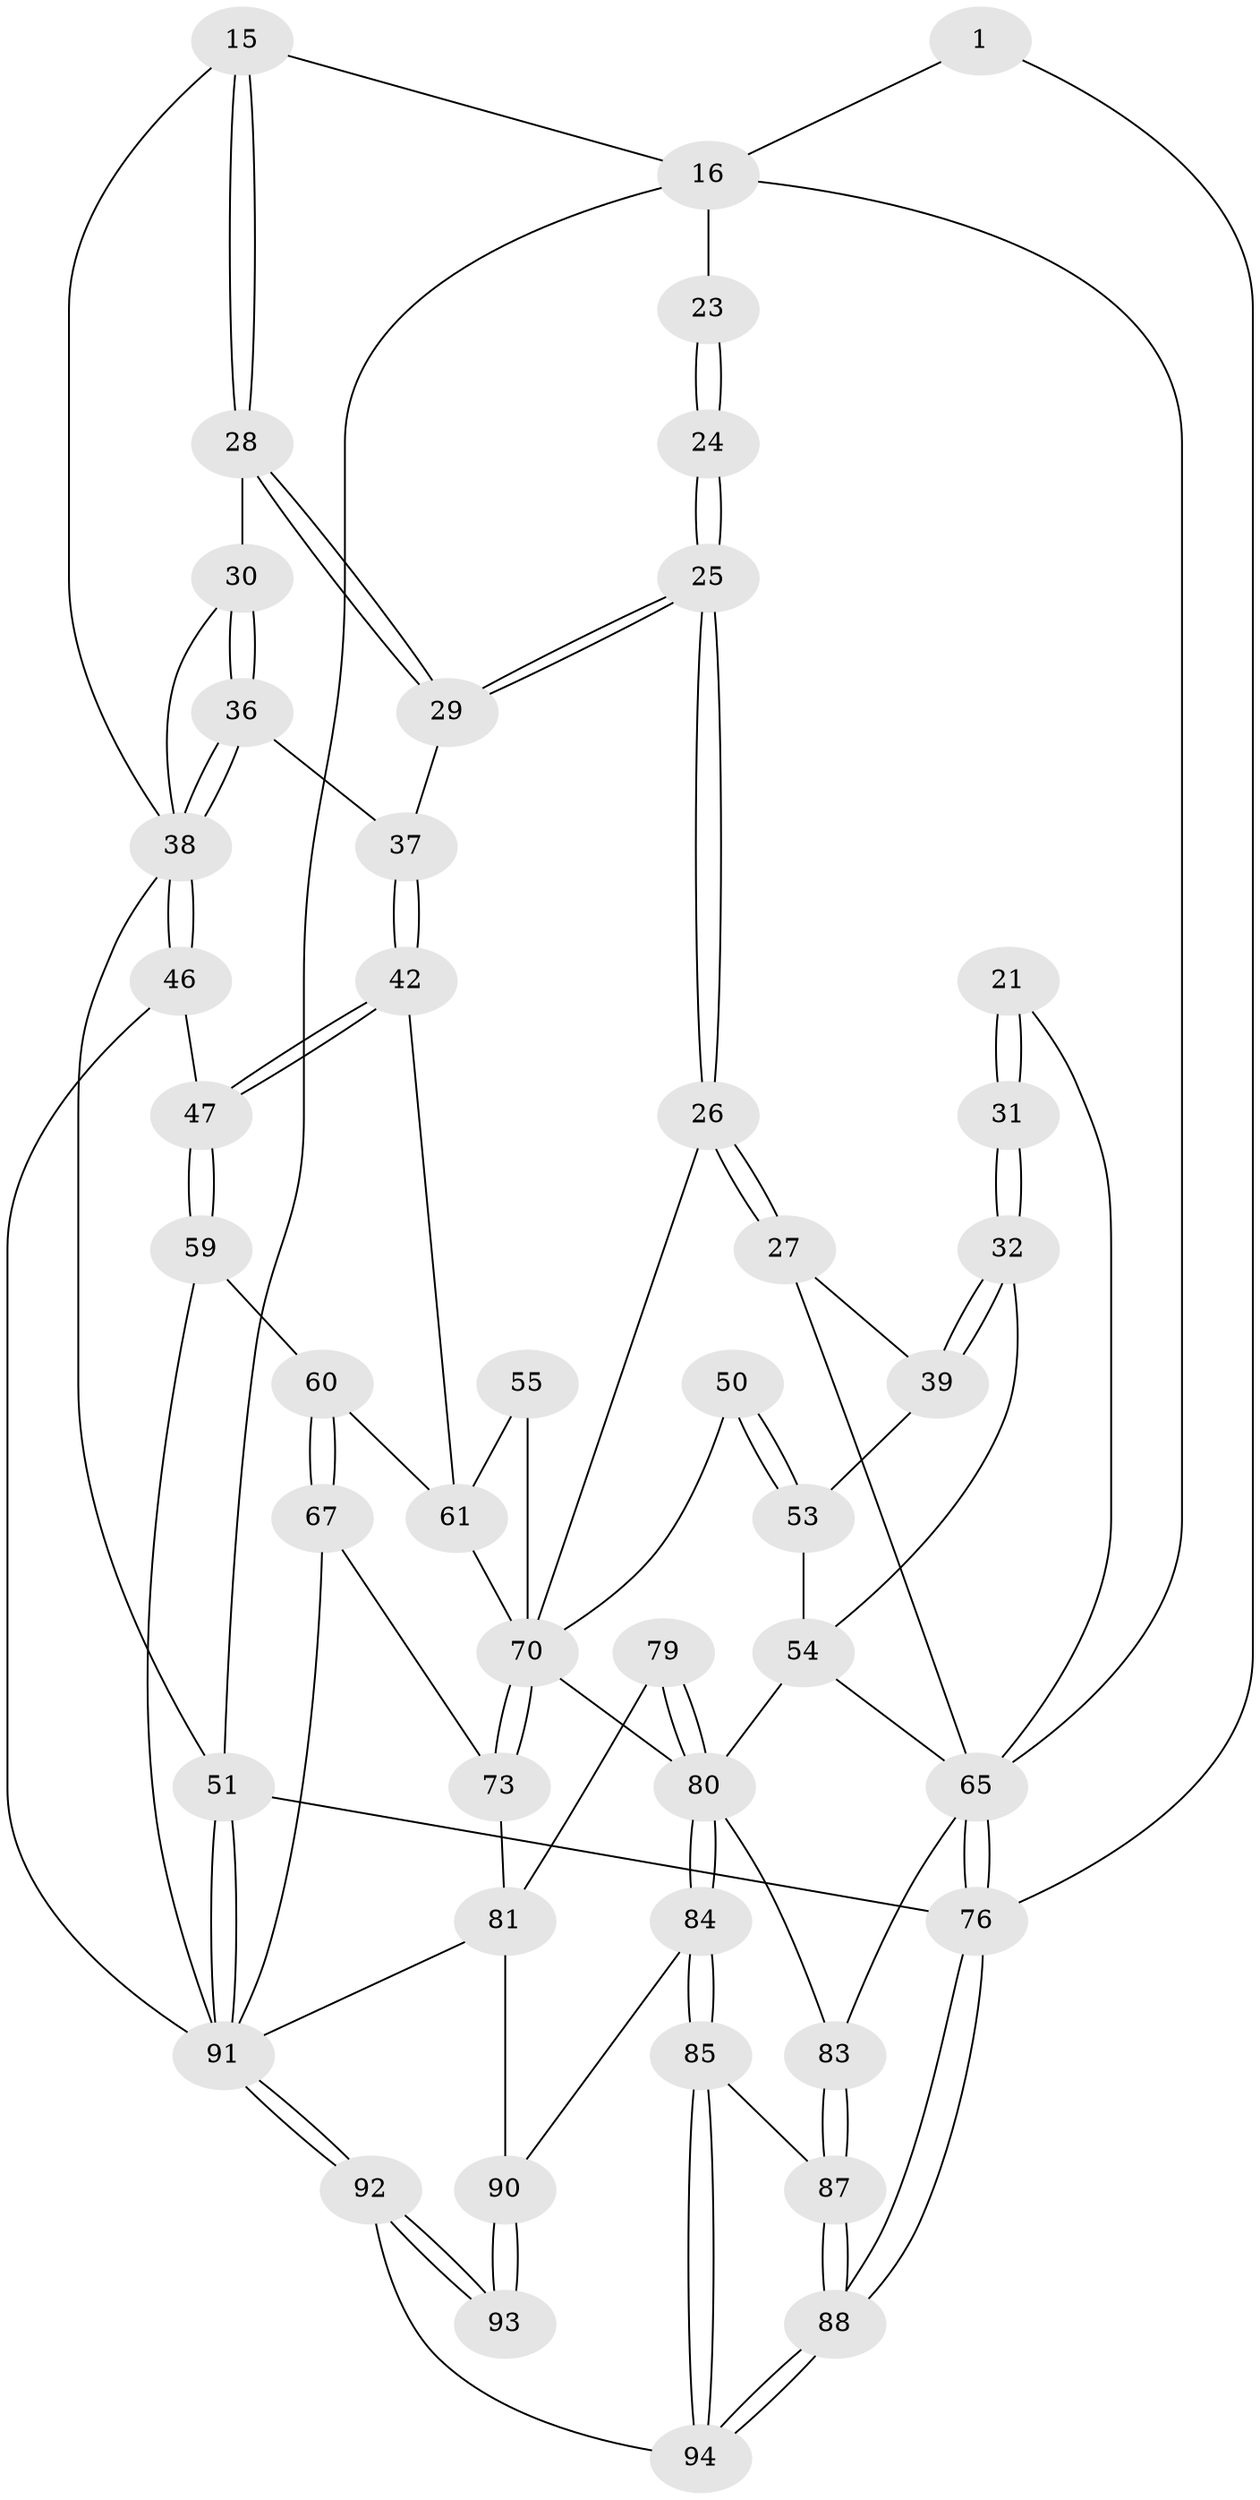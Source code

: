 // original degree distribution, {3: 0.02127659574468085, 4: 0.2978723404255319, 5: 0.40425531914893614, 6: 0.2765957446808511}
// Generated by graph-tools (version 1.1) at 2025/04/03/04/25 22:04:56]
// undirected, 47 vertices, 108 edges
graph export_dot {
graph [start="1"]
  node [color=gray90,style=filled];
  1 [pos="+0.7755191812209369+0"];
  15 [pos="+0.6477608651517311+0.2797974577777827"];
  16 [pos="+0.6393559440174398+0.2732089780462864",super="+11"];
  21 [pos="+0.09100234815406566+0.28026250612644027",super="+20"];
  23 [pos="+0.4913236467392994+0.26020932887318204",super="+22"];
  24 [pos="+0.5541273330724941+0.4036968267132458"];
  25 [pos="+0.5430580440131955+0.4759190686324042"];
  26 [pos="+0.5271102248824266+0.4895591079384"];
  27 [pos="+0.4005462088107961+0.43840689351275536"];
  28 [pos="+0.6940346570296196+0.3651249305859977"];
  29 [pos="+0.5724133262082419+0.4681547019817594"];
  30 [pos="+0.7469737510354231+0.3750185465600319"];
  31 [pos="+0.16044752957143907+0.4342334123948758"];
  32 [pos="+0.15367442581511953+0.45695992602274826"];
  36 [pos="+0.7934355817314014+0.46395493557849316"];
  37 [pos="+0.7653720525890852+0.5000312046210532"];
  38 [pos="+1+0.4213929436151309",super="+14"];
  39 [pos="+0.3400740196046253+0.49686141505179393"];
  42 [pos="+0.760245199387163+0.5880118193545424"];
  46 [pos="+1+0.5132876970763951"];
  47 [pos="+0.8267809359035886+0.6730964852597059"];
  50 [pos="+0.3191540335603902+0.644171096293611"];
  51 [pos="+1+1",super="+8"];
  53 [pos="+0.18075749299831653+0.6257368908369333",super="+41+40"];
  54 [pos="+0.1613035069527985+0.6375422951649149",super="+34"];
  55 [pos="+0.5400477891875072+0.6387542524654115"];
  59 [pos="+0.8161140547547329+0.7190029251891622"];
  60 [pos="+0.6715670747257141+0.7100444871863497"];
  61 [pos="+0.6521147372121574+0.6781917775734154",super="+58"];
  65 [pos="+0+0.6854796421533543",super="+35+19"];
  67 [pos="+0.5976352086029143+0.8528891371335758"];
  70 [pos="+0.32708353008370167+0.7620010384922427",super="+66+57"];
  73 [pos="+0.4386663390684698+0.8224959034996582",super="+68"];
  76 [pos="+0+1",super="+9"];
  79 [pos="+0.40897020853724636+0.8709333603622805"];
  80 [pos="+0.3271311250396845+0.8776659651445246",super="+71+72+63"];
  81 [pos="+0.4993663109486525+0.893234635050453",super="+77+78"];
  83 [pos="+0.055747241936013686+0.8705116546962707",super="+64+82"];
  84 [pos="+0.3254247617014438+0.9233669864306838"];
  85 [pos="+0.26896025005253915+1"];
  87 [pos="+0.0025438919661434386+1",super="+86"];
  88 [pos="+0+1"];
  90 [pos="+0.408638272419075+0.9307033628439533",super="+89"];
  91 [pos="+0.6791721614203872+1",super="+74+75+69+52"];
  92 [pos="+0.4746997888243574+1"];
  93 [pos="+0.4561764132294062+1"];
  94 [pos="+0.2800214409869392+1"];
  1 -- 76;
  1 -- 16;
  15 -- 16;
  15 -- 28;
  15 -- 28;
  15 -- 38;
  16 -- 23 [weight=2];
  16 -- 51;
  16 -- 65 [weight=2];
  21 -- 31 [weight=2];
  21 -- 31;
  21 -- 65 [weight=2];
  23 -- 24 [weight=2];
  23 -- 24;
  24 -- 25;
  24 -- 25;
  25 -- 26;
  25 -- 26;
  25 -- 29;
  25 -- 29;
  26 -- 27;
  26 -- 27;
  26 -- 70;
  27 -- 39;
  27 -- 65;
  28 -- 29;
  28 -- 29;
  28 -- 30;
  29 -- 37;
  30 -- 36;
  30 -- 36;
  30 -- 38;
  31 -- 32;
  31 -- 32;
  32 -- 39;
  32 -- 39;
  32 -- 54;
  36 -- 37;
  36 -- 38;
  36 -- 38;
  37 -- 42;
  37 -- 42;
  38 -- 46;
  38 -- 46;
  38 -- 51;
  39 -- 53;
  42 -- 47;
  42 -- 47;
  42 -- 61;
  46 -- 47;
  46 -- 91;
  47 -- 59;
  47 -- 59;
  50 -- 53 [weight=2];
  50 -- 53;
  50 -- 70;
  51 -- 91 [weight=2];
  51 -- 91;
  51 -- 76 [weight=2];
  53 -- 54 [weight=2];
  54 -- 65;
  54 -- 80;
  55 -- 70;
  55 -- 61 [weight=2];
  59 -- 60;
  59 -- 91;
  60 -- 61;
  60 -- 67;
  60 -- 67;
  61 -- 70 [weight=2];
  65 -- 76 [weight=3];
  65 -- 76;
  65 -- 83;
  67 -- 73;
  67 -- 91;
  70 -- 73 [weight=2];
  70 -- 73;
  70 -- 80 [weight=2];
  73 -- 81;
  76 -- 88;
  76 -- 88;
  79 -- 80;
  79 -- 80;
  79 -- 81 [weight=2];
  80 -- 84;
  80 -- 84;
  80 -- 83 [weight=2];
  81 -- 90;
  81 -- 91;
  83 -- 87 [weight=2];
  83 -- 87;
  84 -- 85;
  84 -- 85;
  84 -- 90;
  85 -- 94;
  85 -- 94;
  85 -- 87;
  87 -- 88;
  87 -- 88;
  88 -- 94;
  88 -- 94;
  90 -- 93 [weight=2];
  90 -- 93;
  91 -- 92;
  91 -- 92;
  92 -- 93;
  92 -- 93;
  92 -- 94;
}
